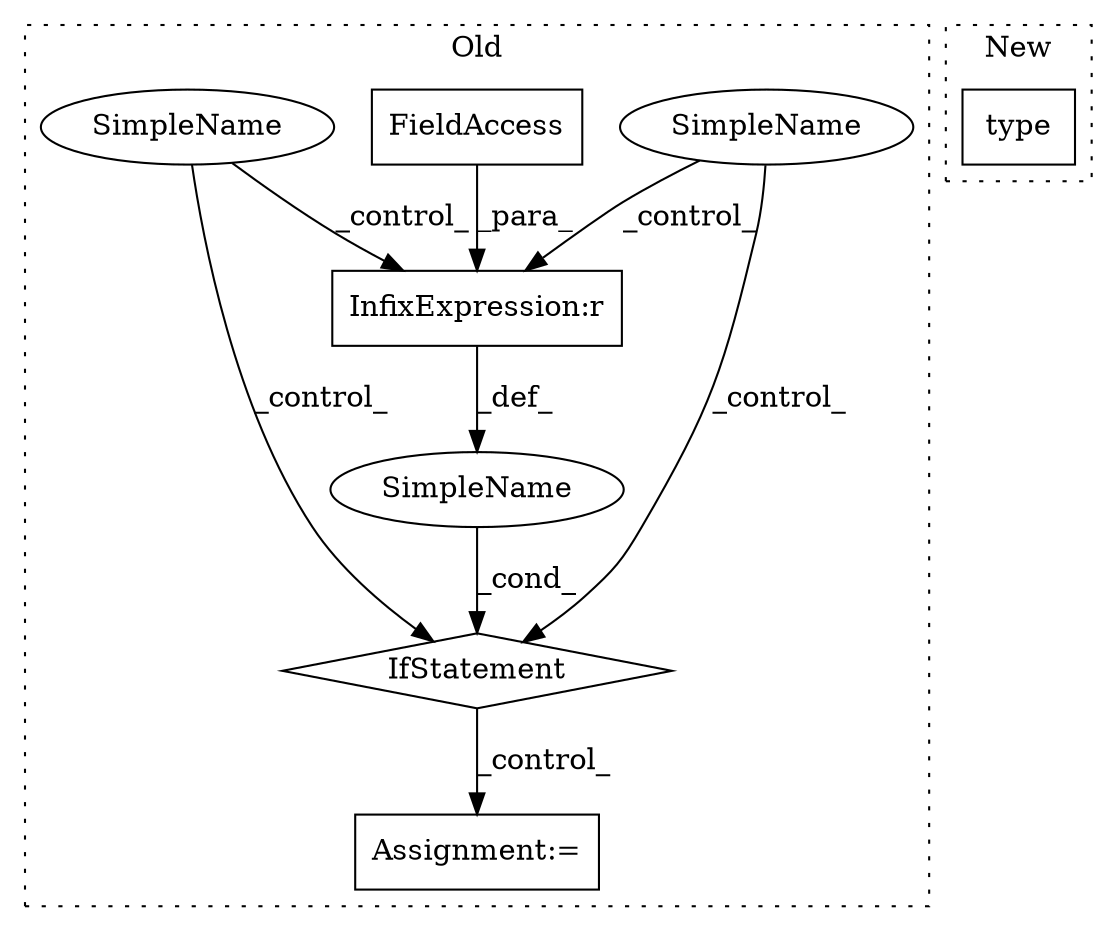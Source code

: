 digraph G {
subgraph cluster0 {
1 [label="IfStatement" a="25" s="2095,2130" l="4,2" shape="diamond"];
3 [label="Assignment:=" a="7" s="2213" l="1" shape="box"];
4 [label="SimpleName" a="42" s="" l="" shape="ellipse"];
5 [label="SimpleName" a="42" s="" l="" shape="ellipse"];
6 [label="InfixExpression:r" a="27" s="2109" l="4" shape="box"];
7 [label="FieldAccess" a="22" s="2113" l="17" shape="box"];
8 [label="SimpleName" a="42" s="" l="" shape="ellipse"];
label = "Old";
style="dotted";
}
subgraph cluster1 {
2 [label="type" a="32" s="2652,2667" l="5,1" shape="box"];
label = "New";
style="dotted";
}
1 -> 3 [label="_control_"];
4 -> 1 [label="_cond_"];
5 -> 1 [label="_control_"];
5 -> 6 [label="_control_"];
6 -> 4 [label="_def_"];
7 -> 6 [label="_para_"];
8 -> 1 [label="_control_"];
8 -> 6 [label="_control_"];
}